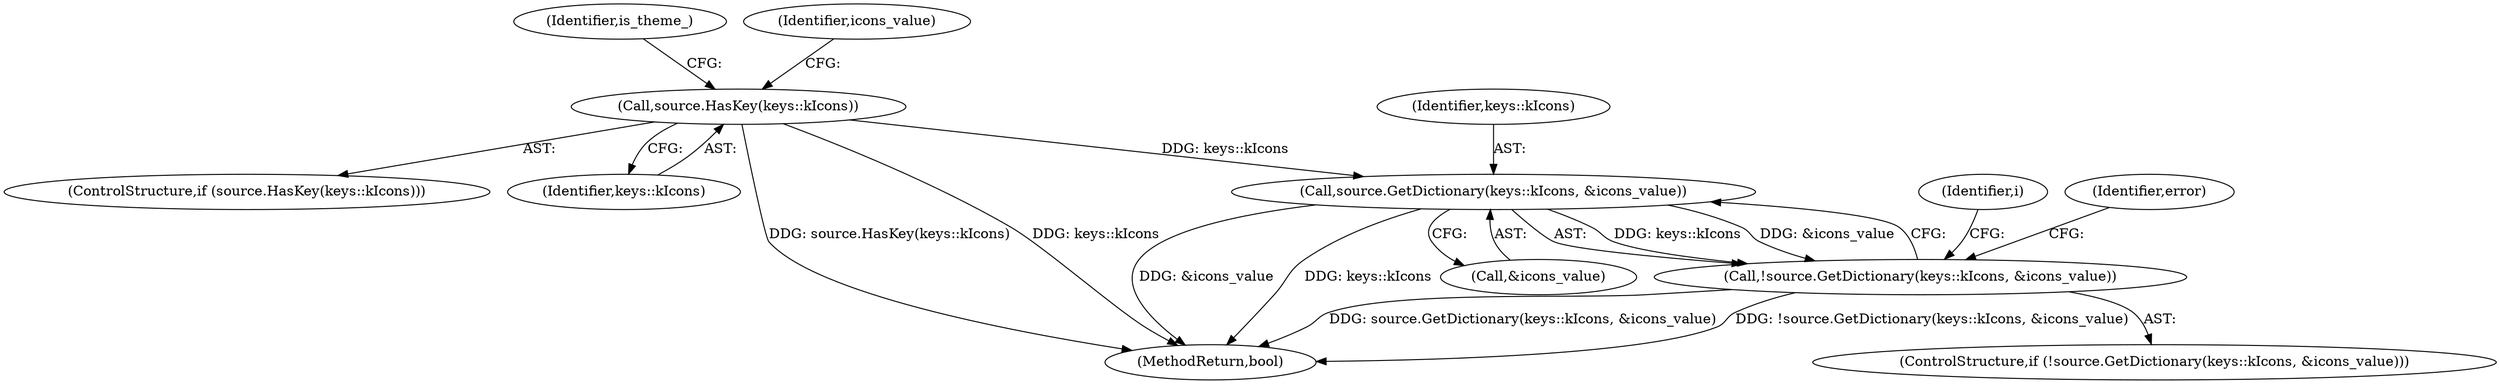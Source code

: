 digraph "0_Chrome_c63f2b7fe4fe2977f858a8e36d5f48db17eff2e7_30@pointer" {
"1000414" [label="(Call,source.GetDictionary(keys::kIcons, &icons_value))"];
"1000405" [label="(Call,source.HasKey(keys::kIcons))"];
"1000413" [label="(Call,!source.GetDictionary(keys::kIcons, &icons_value))"];
"1000414" [label="(Call,source.GetDictionary(keys::kIcons, &icons_value))"];
"1000404" [label="(ControlStructure,if (source.HasKey(keys::kIcons)))"];
"1000494" [label="(Identifier,is_theme_)"];
"1000406" [label="(Identifier,keys::kIcons)"];
"1000428" [label="(Identifier,i)"];
"1002360" [label="(MethodReturn,bool)"];
"1000413" [label="(Call,!source.GetDictionary(keys::kIcons, &icons_value))"];
"1000416" [label="(Call,&icons_value)"];
"1000412" [label="(ControlStructure,if (!source.GetDictionary(keys::kIcons, &icons_value)))"];
"1000410" [label="(Identifier,icons_value)"];
"1000405" [label="(Call,source.HasKey(keys::kIcons))"];
"1000421" [label="(Identifier,error)"];
"1000415" [label="(Identifier,keys::kIcons)"];
"1000414" -> "1000413"  [label="AST: "];
"1000414" -> "1000416"  [label="CFG: "];
"1000415" -> "1000414"  [label="AST: "];
"1000416" -> "1000414"  [label="AST: "];
"1000413" -> "1000414"  [label="CFG: "];
"1000414" -> "1002360"  [label="DDG: &icons_value"];
"1000414" -> "1002360"  [label="DDG: keys::kIcons"];
"1000414" -> "1000413"  [label="DDG: keys::kIcons"];
"1000414" -> "1000413"  [label="DDG: &icons_value"];
"1000405" -> "1000414"  [label="DDG: keys::kIcons"];
"1000405" -> "1000404"  [label="AST: "];
"1000405" -> "1000406"  [label="CFG: "];
"1000406" -> "1000405"  [label="AST: "];
"1000410" -> "1000405"  [label="CFG: "];
"1000494" -> "1000405"  [label="CFG: "];
"1000405" -> "1002360"  [label="DDG: source.HasKey(keys::kIcons)"];
"1000405" -> "1002360"  [label="DDG: keys::kIcons"];
"1000413" -> "1000412"  [label="AST: "];
"1000421" -> "1000413"  [label="CFG: "];
"1000428" -> "1000413"  [label="CFG: "];
"1000413" -> "1002360"  [label="DDG: source.GetDictionary(keys::kIcons, &icons_value)"];
"1000413" -> "1002360"  [label="DDG: !source.GetDictionary(keys::kIcons, &icons_value)"];
}
